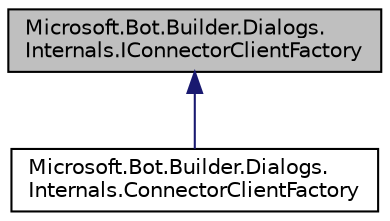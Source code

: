 digraph "Microsoft.Bot.Builder.Dialogs.Internals.IConnectorClientFactory"
{
  edge [fontname="Helvetica",fontsize="10",labelfontname="Helvetica",labelfontsize="10"];
  node [fontname="Helvetica",fontsize="10",shape=record];
  Node1 [label="Microsoft.Bot.Builder.Dialogs.\lInternals.IConnectorClientFactory",height=0.2,width=0.4,color="black", fillcolor="grey75", style="filled", fontcolor="black"];
  Node1 -> Node2 [dir="back",color="midnightblue",fontsize="10",style="solid",fontname="Helvetica"];
  Node2 [label="Microsoft.Bot.Builder.Dialogs.\lInternals.ConnectorClientFactory",height=0.2,width=0.4,color="black", fillcolor="white", style="filled",URL="$d8/d82/class_microsoft_1_1_bot_1_1_builder_1_1_dialogs_1_1_internals_1_1_connector_client_factory.html"];
}
